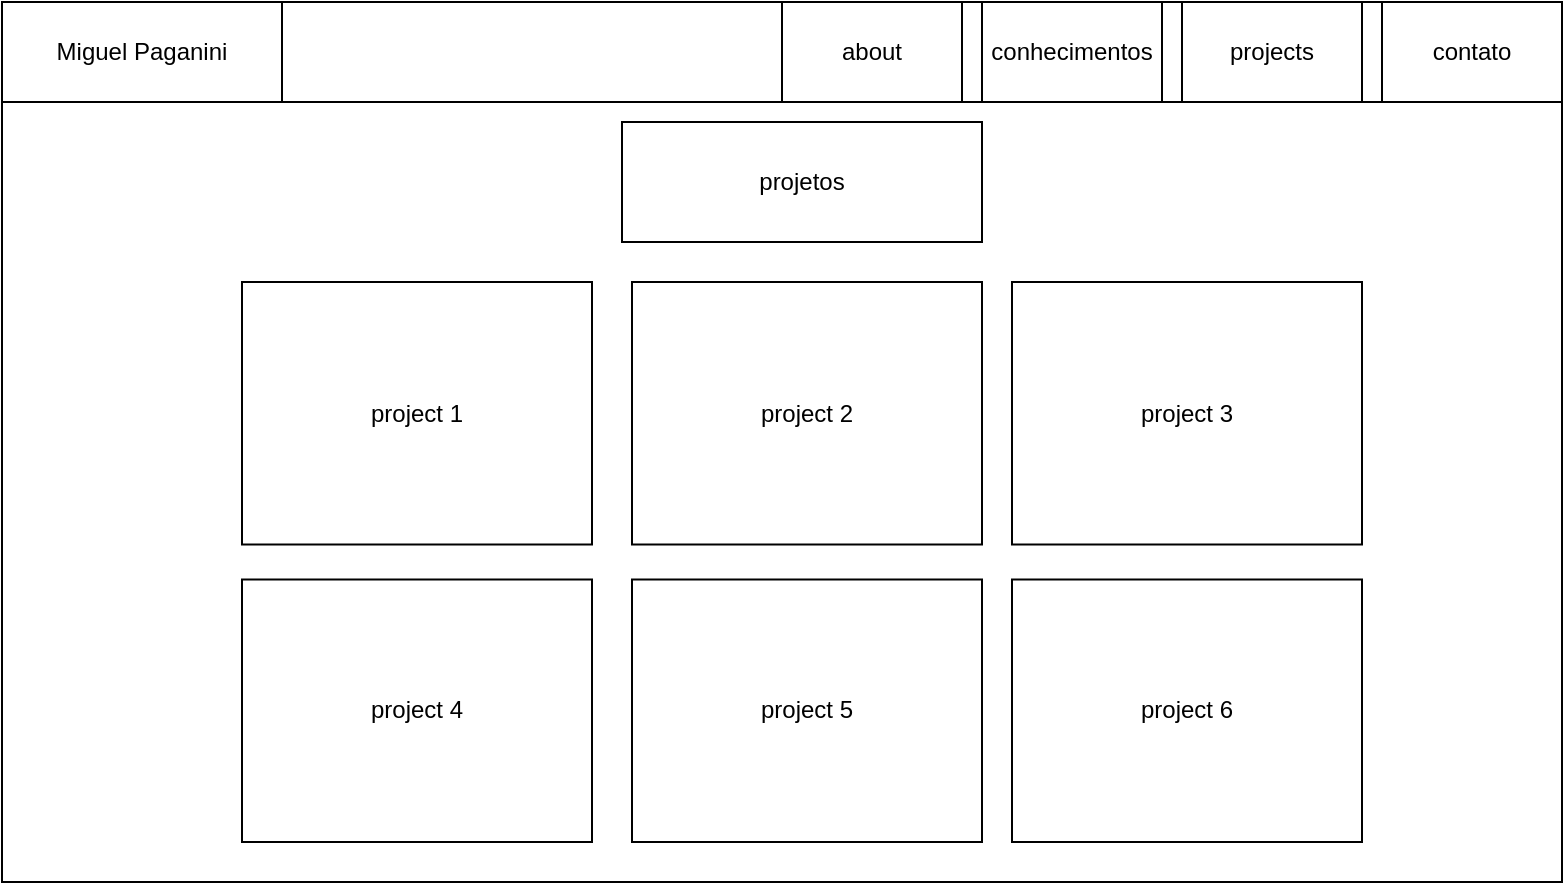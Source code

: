 <mxfile version="24.2.5" type="device">
  <diagram name="Page-1" id="scITmVm5jE6blvcf7IN5">
    <mxGraphModel dx="1114" dy="566" grid="1" gridSize="10" guides="1" tooltips="1" connect="1" arrows="1" fold="1" page="1" pageScale="1" pageWidth="850" pageHeight="1100" math="0" shadow="0">
      <root>
        <mxCell id="0" />
        <mxCell id="1" parent="0" />
        <mxCell id="DIKWqXxbo6iluxy1uibf-1" value="" style="rounded=0;whiteSpace=wrap;html=1;movable=0;resizable=0;rotatable=0;deletable=0;editable=0;locked=1;connectable=0;" vertex="1" parent="1">
          <mxGeometry x="10" y="40" width="780" height="440" as="geometry" />
        </mxCell>
        <mxCell id="DIKWqXxbo6iluxy1uibf-2" value="" style="rounded=0;whiteSpace=wrap;html=1;" vertex="1" parent="1">
          <mxGeometry x="10" y="40" width="780" height="50" as="geometry" />
        </mxCell>
        <mxCell id="DIKWqXxbo6iluxy1uibf-3" value="Miguel Paganini" style="rounded=0;whiteSpace=wrap;html=1;" vertex="1" parent="1">
          <mxGeometry x="10" y="40" width="140" height="50" as="geometry" />
        </mxCell>
        <mxCell id="DIKWqXxbo6iluxy1uibf-12" value="contato" style="rounded=0;whiteSpace=wrap;html=1;" vertex="1" parent="1">
          <mxGeometry x="700" y="40" width="90" height="50" as="geometry" />
        </mxCell>
        <mxCell id="DIKWqXxbo6iluxy1uibf-13" value="projects" style="rounded=0;whiteSpace=wrap;html=1;" vertex="1" parent="1">
          <mxGeometry x="600" y="40" width="90" height="50" as="geometry" />
        </mxCell>
        <mxCell id="DIKWqXxbo6iluxy1uibf-14" value="conhecimentos" style="rounded=0;whiteSpace=wrap;html=1;" vertex="1" parent="1">
          <mxGeometry x="500" y="40" width="90" height="50" as="geometry" />
        </mxCell>
        <mxCell id="DIKWqXxbo6iluxy1uibf-15" value="about" style="rounded=0;whiteSpace=wrap;html=1;" vertex="1" parent="1">
          <mxGeometry x="400" y="40" width="90" height="50" as="geometry" />
        </mxCell>
        <mxCell id="DIKWqXxbo6iluxy1uibf-24" value="" style="group" vertex="1" connectable="0" parent="1">
          <mxGeometry x="130" y="180" width="560" height="280" as="geometry" />
        </mxCell>
        <mxCell id="DIKWqXxbo6iluxy1uibf-16" value="project 1" style="rounded=0;whiteSpace=wrap;html=1;" vertex="1" parent="DIKWqXxbo6iluxy1uibf-24">
          <mxGeometry width="175" height="131.25" as="geometry" />
        </mxCell>
        <mxCell id="DIKWqXxbo6iluxy1uibf-19" value="project 4" style="rounded=0;whiteSpace=wrap;html=1;" vertex="1" parent="DIKWqXxbo6iluxy1uibf-24">
          <mxGeometry y="148.75" width="175" height="131.25" as="geometry" />
        </mxCell>
        <mxCell id="DIKWqXxbo6iluxy1uibf-20" value="project 3" style="rounded=0;whiteSpace=wrap;html=1;" vertex="1" parent="DIKWqXxbo6iluxy1uibf-24">
          <mxGeometry x="385" width="175" height="131.25" as="geometry" />
        </mxCell>
        <mxCell id="DIKWqXxbo6iluxy1uibf-21" value="project 2" style="rounded=0;whiteSpace=wrap;html=1;" vertex="1" parent="DIKWqXxbo6iluxy1uibf-24">
          <mxGeometry x="195" width="175" height="131.25" as="geometry" />
        </mxCell>
        <mxCell id="DIKWqXxbo6iluxy1uibf-22" value="project 6" style="rounded=0;whiteSpace=wrap;html=1;" vertex="1" parent="DIKWqXxbo6iluxy1uibf-24">
          <mxGeometry x="385" y="148.75" width="175" height="131.25" as="geometry" />
        </mxCell>
        <mxCell id="DIKWqXxbo6iluxy1uibf-23" value="project 5" style="rounded=0;whiteSpace=wrap;html=1;" vertex="1" parent="DIKWqXxbo6iluxy1uibf-24">
          <mxGeometry x="195" y="148.75" width="175" height="131.25" as="geometry" />
        </mxCell>
        <mxCell id="DIKWqXxbo6iluxy1uibf-25" value="projetos" style="rounded=0;whiteSpace=wrap;html=1;" vertex="1" parent="1">
          <mxGeometry x="320" y="100" width="180" height="60" as="geometry" />
        </mxCell>
      </root>
    </mxGraphModel>
  </diagram>
</mxfile>
